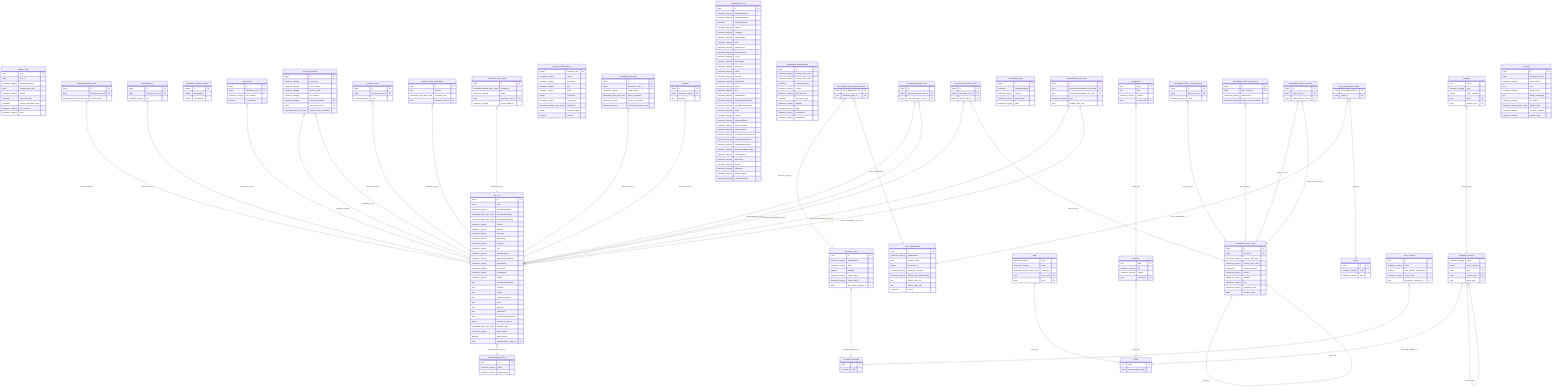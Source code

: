 erDiagram
    articles {
        uuid guid PK
        character_varying title 
        character_varying marker 
        uuid norm_guid FK
    }

    citation_style {
        uuid uuid PK
        bigint juris_id 
        character_varying change_indicator 
        date change_date_mail 
        character_varying version 
        character document_type 
        character citation_document_type 
        character_varying juris_shortcut 
        character_varying label 
    }

    deviating_decision_date {
        bigint id PK
        bigint document_unit_id FK
        timestamp_without_time_zone decision_date 
    }

    deviating_ecli {
        bigint id PK
        bigint document_unit_id FK
        character_varying ecli 
    }

    doc_unit {
        bigint id PK
        uuid uuid 
        character_varying documentnumber 
        timestamp_with_time_zone creationtimestamp 
        timestamp_with_time_zone fileuploadtimestamp 
        character_varying s3path 
        character_varying filetype 
        character_varying filename 
        character_varying gerichtstyp 
        character_varying vorgang 
        character_varying ecli 
        character_varying spruchkoerper 
        character_varying entscheidungsdatum 
        character_varying gerichtssitz 
        character_varying rechtskraft 
        character_varying eingangsart 
        character_varying region 
        text entscheidungsname 
        text titelzeile 
        text leitsatz 
        text orientierungssatz 
        text tenor 
        text gruende 
        text tatbestand 
        text entscheidungsgruende 
        bigint document_type_id 
        timestamp_with_time_zone decision_date 
        character_varying data_source 
        boolean date_known 
        uuid documentation_office_id FK
    }

    document_category {
        uuid id PK
        character label 
    }

    document_number_counter {
        integer id PK
        integer nextnumber 
        integer currentyear 
    }

    document_type {
        uuid id PK
        character_varying abbreviation 
        character_varying label 
        boolean multiple 
        character_varying super_label_1 
        character_varying super_label_2 
        uuid document_category_id FK
    }

    document_unit_field_of_law {
        bigint id PK
        bigint document_unit_id FK
        bigint field_of_law_id FK
    }

    document_unit_norm {
        bigint id PK
        bigint document_unit_id FK
        character_varying single_norm 
        timestamp_with_time_zone date_of_version 
        character_varying date_of_relevance 
        character_varying norm_abbreviation_uuid 
    }

    document_unit_status {
        uuid id PK
        timestamp_without_time_zone created_at 
        character_varying status 
        uuid document_unit_id FK
        character_varying issuer_address 
    }

    documentation_office {
        uuid id PK
        character_varying label 
        character_varying abbreviation 
    }

    documentation_unit_link {
        bigint id PK
        uuid parent_documentation_unit_uuid FK
        uuid child_documentation_unit_uuid FK
        character_varying type 
        uuid citation_style_uuid 
    }

    file_number {
        bigint id PK
        bigint document_unit_id FK
        character_varying file_number 
        boolean is_deviating 
    }

    files {
        character_varying hash 
        character_varying name 
        timestamp_without_time_zone created_at 
        uuid norm_guid FK
        uuid guid PK
    }

    flyway_schema_history {
        integer installed_rank PK
        character_varying version 
        character_varying description 
        character_varying type 
        character_varying script 
        integer checksum 
        character_varying installed_by 
        timestamp_without_time_zone installed_on 
        integer execution_time 
        boolean success 
    }

    incorrect_court {
        bigint id PK
        bigint document_unit_id FK
        character_varying court 
    }

    keyword {
        bigint id PK
        bigint document_unit_id FK
        text keyword 
    }

    lookuptable_court {
        bigint id PK
        character_varying changedatemail 
        character_varying changedateclient 
        character changeindicator 
        character_varying version 
        character_varying courttype 
        character_varying courtlocation 
        character_varying field 
        character_varying superiorcourt 
        character_varying foreigncountry 
        character_varying region 
        character_varying federalstate 
        character_varying belongsto 
        character_varying street 
        character_varying zipcode 
        character_varying maillocation 
        character_varying phone 
        character_varying fax 
        character_varying postofficebox 
        character_varying postofficeboxzipcode 
        character_varying postofficeboxlocation 
        character_varying email 
        character_varying internet 
        character_varying isbranchofficeto 
        character_varying earlycourtname 
        character_varying latecourtname 
        character_varying currentofficialcourtname 
        character_varying traditionalcourtname 
        character_varying existingbranchoffice 
        character_varying abandonedbranchoffice 
        character_varying contactperson 
        character_varying deliverslrs 
        character_varying remark 
        character_varying additional 
        character_varying existencedate 
        character_varying cancellationdate 
    }

    lookuptable_documenttype {
        bigint id PK
        character_varying change_date_mail 
        character_varying change_date_client 
        character change_indicator 
        character_varying version 
        character_varying juris_shortcut 
        character document_type 
        character_varying multiple 
        character_varying label 
        character_varying superlabel1 
        character_varying superlabel2 
    }

    lookuptable_field_of_law {
        bigint id PK
        bigint parent_id FK
        character_varying change_date_mail 
        character_varying change_date_client 
        character change_indicator 
        character_varying version 
        character_varying identifier 
        character_varying text 
        character_varying navigation_term 
        bigint children_count 
    }

    lookuptable_field_of_law_keyword {
        bigint id PK
        bigint field_of_law_id FK
        character_varying value 
    }

    lookuptable_field_of_law_link {
        bigint id PK
        bigint field_of_law_id FK
        bigint linked_field_of_law_id FK
    }

    lookuptable_field_of_law_norm {
        bigint id PK
        bigint field_of_law_id FK
        character_varying abbreviation 
        character_varying single_norm_description 
    }

    lookuptable_state {
        bigint id PK
        character changeindicator 
        character_varying version 
        character_varying jurisshortcut 
        character_varying label 
    }

    metadata {
        text value 
        character_varying type 
        integer order_number 
        uuid guid PK
        uuid section_guid FK
    }

    metadata_sections {
        character_varying name 
        integer order_number 
        uuid guid PK
        uuid section_guid FK
        uuid norm_guid FK
    }

    norm_abbreviation {
        uuid id PK
        character_varying abbreviation 
        date decision_date 
        integer document_id 
        character_varying document_number 
        character_varying official_letter_abbreviation 
        text official_long_title 
        text official_short_title 
        character source 
    }

    norm_abbreviation_document_type {
        uuid norm_abbreviation_id PK
        uuid document_type_id PK
    }

    norm_abbreviation_region {
        uuid norm_abbreviation_id PK
        uuid region_id PK
    }

    norm_element {
        uuid id PK
        character_varying label 
        boolean has_number_designation 
        character_varying norm_code 
        uuid document_category_id FK
    }

    norms {
        uuid guid PK
        date announcement_date 
    }

    paragraphs {
        uuid guid PK
        text text 
        character_varying marker 
        uuid article_guid FK
    }

    previous_decision {
        bigint id PK
        character_varying court_type 
        character_varying court_location 
        character_varying decision_date 
        character_varying file_number 
        character_varying document_number FK
        bigint document_unit_id FK
        timestamp_with_time_zone decision_date_timestamp 
    }

    proceeding_decision_link {
        bigint id 
        bigint parent_document_unit_id FK
        bigint child_document_unit_id FK
    }

    publish_report_attachment {
        uuid id PK
        text content 
        timestamp_with_time_zone received_date 
        uuid document_unit_id FK
    }

    region {
        uuid id PK
        character_varying code 
        character_varying label 
    }

    xml_mail {
        bigint id PK
        bigint document_unit_id 
        character_varying mail_subject 
        text xml 
        character_varying status_code 
        text status_messages 
        character_varying file_name 
        timestamp_without_time_zone publish_date 
        character_varying receiver_address 
        character_varying publish_state 
    }

    articles }o--|| norms : "norm_guid"
    paragraphs }o--|| articles : "article_guid"
    deviating_decision_date }o--|| doc_unit : "document_unit_id"
    deviating_ecli }o--|| doc_unit : "document_unit_id"
    previous_decision }o--|| doc_unit : "document_number"
    file_number }o--|| doc_unit : "document_unit_id"
    previous_decision }o--|| doc_unit : "document_unit_id"
    incorrect_court }o--|| doc_unit : "document_unit_id"
    publish_report_attachment }o--|| doc_unit : "document_unit_id"
    document_unit_status }o--|| doc_unit : "document_unit_id"
    document_unit_norm }o--|| doc_unit : "document_unit_id"
    keyword }o--|| doc_unit : "document_unit_id"
    document_unit_field_of_law }o--|| doc_unit : "document_unit_id"
    proceeding_decision_link }o--|| doc_unit : "parent_document_unit_id"
    proceeding_decision_link }o--|| doc_unit : "child_document_unit_id"
    doc_unit }o--|| documentation_office : "documentation_office_id"
    documentation_unit_link }o--|| doc_unit : "parent_documentation_unit_uuid"
    documentation_unit_link }o--|| doc_unit : "child_documentation_unit_uuid"
    norm_element }o--|| document_category : "document_category_id"
    document_type }o--|| document_category : "document_category_id"
    norm_abbreviation_document_type }o--|| document_type : "document_type_id"
    document_unit_field_of_law }o--|| lookuptable_field_of_law : "field_of_law_id"
    files }o--|| norms : "norm_guid"
    lookuptable_field_of_law }o--|| lookuptable_field_of_law : "parent_id"
    lookuptable_field_of_law_keyword }o--|| lookuptable_field_of_law : "field_of_law_id"
    lookuptable_field_of_law_norm }o--|| lookuptable_field_of_law : "field_of_law_id"
    lookuptable_field_of_law_link }o--|| lookuptable_field_of_law : "field_of_law_id"
    lookuptable_field_of_law_link }o--|| lookuptable_field_of_law : "linked_field_of_law_id"
    metadata }o--|| metadata_sections : "section_guid"
    metadata_sections }o--|| norms : "norm_guid"
    metadata_sections }o--|| metadata_sections : "section_guid"
    norm_abbreviation_region }o--|| norm_abbreviation : "norm_abbreviation_id"
    norm_abbreviation_document_type }o--|| norm_abbreviation : "norm_abbreviation_id"
    norm_abbreviation_region }o--|| region : "region_id"